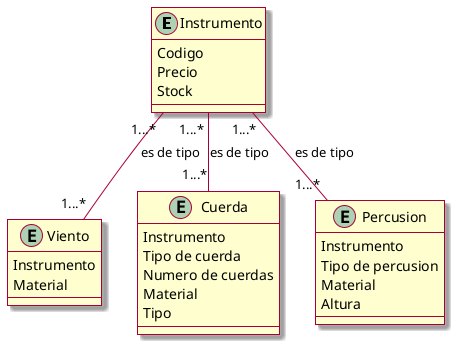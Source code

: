 @startuml
'https://plantuml.com/class-diagram
skin rose

entity Instrumento{
Codigo
Precio
Stock
}
entity Viento{
Instrumento
Material
}
entity Cuerda{
Instrumento
Tipo de cuerda
Numero de cuerdas
Material
Tipo
}
entity Percusion{
Instrumento
Tipo de percusion
Material
Altura
}
Instrumento "1...* "-- "1...*"Cuerda : es de tipo
Instrumento "1...*"--"1...*" Percusion : es de tipo
Instrumento "1...*"--"1...*" Viento : es de tipo


@enduml